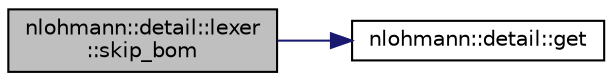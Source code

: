 digraph "nlohmann::detail::lexer::skip_bom"
{
 // LATEX_PDF_SIZE
  edge [fontname="Helvetica",fontsize="10",labelfontname="Helvetica",labelfontsize="10"];
  node [fontname="Helvetica",fontsize="10",shape=record];
  rankdir="LR";
  Node1 [label="nlohmann::detail::lexer\l::skip_bom",height=0.2,width=0.4,color="black", fillcolor="grey75", style="filled", fontcolor="black",tooltip="skip the UTF-8 byte order mark"];
  Node1 -> Node2 [color="midnightblue",fontsize="10",style="solid",fontname="Helvetica"];
  Node2 [label="nlohmann::detail::get",height=0.2,width=0.4,color="black", fillcolor="white", style="filled",URL="$namespacenlohmann_1_1detail.html#acc422c11342b31368f610b6f96fcedc6",tooltip=" "];
}
